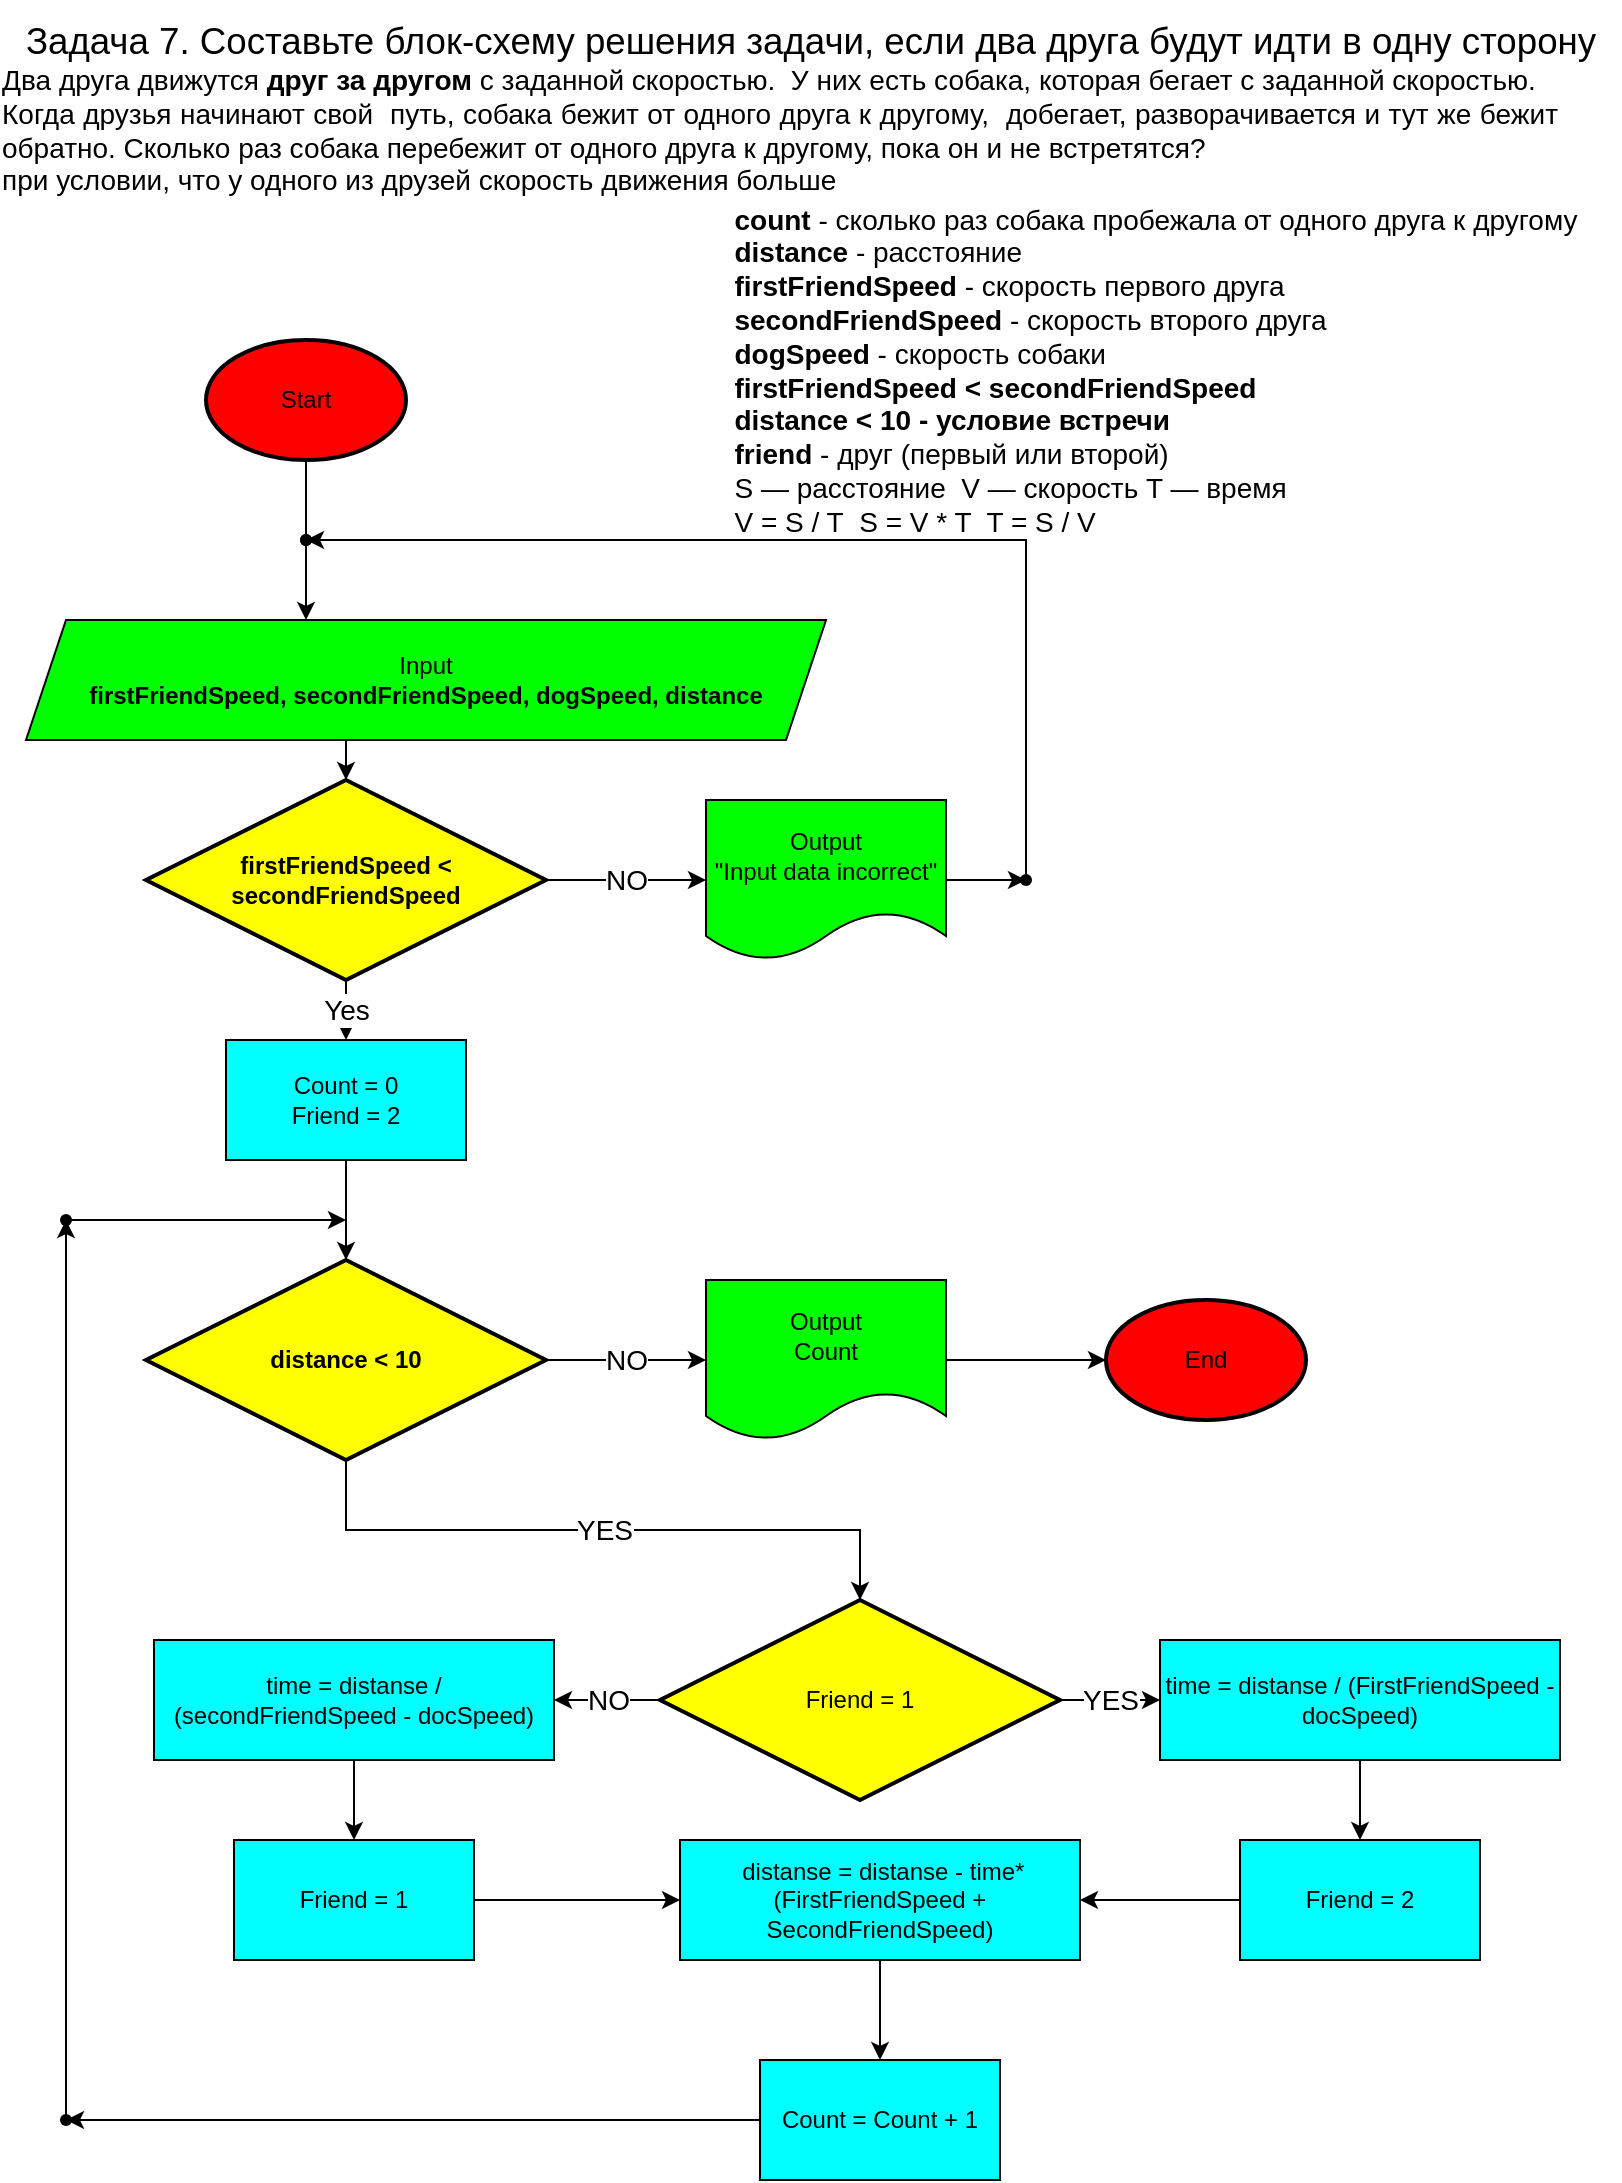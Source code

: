 <mxfile version="20.2.0" type="github">
  <diagram id="C5RBs43oDa-KdzZeNtuy" name="Page-1">
    <mxGraphModel dx="1088" dy="641" grid="1" gridSize="10" guides="1" tooltips="1" connect="1" arrows="1" fold="1" page="1" pageScale="1" pageWidth="827" pageHeight="1169" math="1" shadow="0">
      <root>
        <mxCell id="WIyWlLk6GJQsqaUBKTNV-0" />
        <mxCell id="WIyWlLk6GJQsqaUBKTNV-1" parent="WIyWlLk6GJQsqaUBKTNV-0" />
        <mxCell id="txWmI85OTP2UU9v07WUH-6" value="" style="edgeStyle=orthogonalEdgeStyle;rounded=0;orthogonalLoop=1;jettySize=auto;html=1;fontColor=#000000;startArrow=none;" parent="WIyWlLk6GJQsqaUBKTNV-1" source="VKYqEhsGUvJdusKVCXXP-11" edge="1">
          <mxGeometry relative="1" as="geometry">
            <mxPoint x="170" y="320" as="targetPoint" />
          </mxGeometry>
        </mxCell>
        <mxCell id="bkmcW2qwPOxSgzUlpzTJ-0" value="Start" style="strokeWidth=2;html=1;shape=mxgraph.flowchart.start_1;whiteSpace=wrap;fillColor=#FF0000;" parent="WIyWlLk6GJQsqaUBKTNV-1" vertex="1">
          <mxGeometry x="120" y="180" width="100" height="60" as="geometry" />
        </mxCell>
        <mxCell id="bkmcW2qwPOxSgzUlpzTJ-2" value="&lt;span dir=&quot;ltr&quot; role=&quot;presentation&quot; style=&quot;left: 120px; top: 187.532px; font-size: 18.333px; font-family: sans-serif; transform: scaleX(0.999);&quot;&gt;Задача 7. Составьте блок-схему решения задачи, если два друга будут&lt;/span&gt;&lt;span dir=&quot;ltr&quot; role=&quot;presentation&quot; style=&quot;left: 120px; top: 187.532px; font-size: 18.333px; font-family: sans-serif; transform: scaleX(0.999);&quot;&gt; идти в одну сторону&lt;/span&gt;" style="text;html=1;align=center;verticalAlign=middle;resizable=0;points=[];autosize=1;strokeColor=none;fillColor=none;" parent="WIyWlLk6GJQsqaUBKTNV-1" vertex="1">
          <mxGeometry x="17" y="10" width="810" height="40" as="geometry" />
        </mxCell>
        <mxCell id="VKYqEhsGUvJdusKVCXXP-22" value="" style="edgeStyle=orthogonalEdgeStyle;rounded=0;orthogonalLoop=1;jettySize=auto;html=1;fontFamily=Helvetica;fontSize=14;" parent="WIyWlLk6GJQsqaUBKTNV-1" source="bkmcW2qwPOxSgzUlpzTJ-5" target="VKYqEhsGUvJdusKVCXXP-14" edge="1">
          <mxGeometry relative="1" as="geometry" />
        </mxCell>
        <mxCell id="bkmcW2qwPOxSgzUlpzTJ-5" value="&lt;div&gt;Count = 0&lt;/div&gt;&lt;div&gt;Friend = 2&lt;br&gt;&lt;/div&gt;" style="rounded=0;whiteSpace=wrap;html=1;fillColor=#00FFFF;" parent="WIyWlLk6GJQsqaUBKTNV-1" vertex="1">
          <mxGeometry x="130" y="530" width="120" height="60" as="geometry" />
        </mxCell>
        <mxCell id="VKYqEhsGUvJdusKVCXXP-8" value="" style="edgeStyle=orthogonalEdgeStyle;rounded=0;orthogonalLoop=1;jettySize=auto;html=1;fontFamily=Helvetica;fontSize=14;" parent="WIyWlLk6GJQsqaUBKTNV-1" source="bkmcW2qwPOxSgzUlpzTJ-11" target="VKYqEhsGUvJdusKVCXXP-7" edge="1">
          <mxGeometry relative="1" as="geometry" />
        </mxCell>
        <mxCell id="bkmcW2qwPOxSgzUlpzTJ-11" value="&lt;div&gt;Output&lt;/div&gt;&lt;div&gt;&quot;Input data incorrect&quot;&lt;br&gt;&lt;/div&gt;" style="shape=document;whiteSpace=wrap;html=1;boundedLbl=1;fillColor=#00FF00;" parent="WIyWlLk6GJQsqaUBKTNV-1" vertex="1">
          <mxGeometry x="370" y="410" width="120" height="80" as="geometry" />
        </mxCell>
        <mxCell id="bkmcW2qwPOxSgzUlpzTJ-13" value="End" style="strokeWidth=2;html=1;shape=mxgraph.flowchart.start_1;whiteSpace=wrap;fillColor=#FF0000;" parent="WIyWlLk6GJQsqaUBKTNV-1" vertex="1">
          <mxGeometry x="570" y="660" width="100" height="60" as="geometry" />
        </mxCell>
        <mxCell id="VKYqEhsGUvJdusKVCXXP-0" value="&lt;div style=&quot;font-size: 14px;&quot; align=&quot;justify&quot;&gt;&lt;b&gt;count &lt;/b&gt;- сколько раз собака пробежала от одного друга к другому&lt;br style=&quot;font-size: 14px;&quot;&gt;&lt;b&gt;distance &lt;/b&gt;- расстояние&lt;br style=&quot;font-size: 14px;&quot;&gt;&lt;b&gt;firstFriendSpeed &lt;/b&gt;- скорость первого друга&lt;br style=&quot;font-size: 14px;&quot;&gt;&lt;b&gt;secondFriendSpeed &lt;/b&gt;- скорость второго друга&lt;br style=&quot;font-size: 14px;&quot;&gt;&lt;b&gt;dogSpeed &lt;/b&gt;- скорость собаки&lt;/div&gt;&lt;div style=&quot;font-size: 14px;&quot; align=&quot;justify&quot;&gt;&lt;b&gt;firstFriendSpeed &amp;lt; secondFriendSpeed&lt;/b&gt;&lt;/div&gt;&lt;div style=&quot;font-size: 14px;&quot; align=&quot;justify&quot;&gt;&lt;b&gt;distance &amp;lt; 10 - условие встречи&lt;br&gt;&lt;/b&gt;&lt;/div&gt;&lt;div style=&quot;font-size: 14px;&quot; align=&quot;justify&quot;&gt;&lt;b&gt;friend &lt;/b&gt;- друг (первый или второй)&lt;/div&gt;&lt;div style=&quot;font-size: 14px;&quot; align=&quot;justify&quot;&gt;S — расстояние&amp;nbsp; V — скорость T — время&lt;br style=&quot;font-size: 14px;&quot;&gt;V = S / T&amp;nbsp; S = V * T&amp;nbsp; T = S / V&lt;br style=&quot;font-size: 14px;&quot;&gt;&lt;/div&gt;" style="text;html=1;strokeColor=none;fillColor=none;align=center;verticalAlign=middle;whiteSpace=wrap;rounded=0;fontFamily=Helvetica;fontSize=14;" parent="WIyWlLk6GJQsqaUBKTNV-1" vertex="1">
          <mxGeometry x="380" y="110" width="430" height="170" as="geometry" />
        </mxCell>
        <mxCell id="VKYqEhsGUvJdusKVCXXP-1" value="&lt;div style=&quot;font-size: 14px;&quot; align=&quot;justify&quot;&gt;&lt;font style=&quot;font-size: 14px;&quot; face=&quot;Helvetica&quot;&gt;&lt;span dir=&quot;ltr&quot; role=&quot;presentation&quot; style=&quot;left: 120px; top: 187.532px; transform: scaleX(0.999);&quot;&gt;Два друга движутся &lt;b&gt;друг за другом&lt;/b&gt; с заданной скоростью.&amp;nbsp; У них есть собака, которая бегает с заданной скоростью.&lt;br&gt;&lt;/span&gt;&lt;/font&gt;&lt;/div&gt;&lt;div style=&quot;font-size: 14px;&quot;&gt;&lt;div align=&quot;justify&quot;&gt;&lt;font style=&quot;font-size: 14px;&quot; face=&quot;Helvetica&quot;&gt;&lt;span dir=&quot;ltr&quot; role=&quot;presentation&quot; style=&quot;left: 120px; top: 187.532px; transform: scaleX(0.999);&quot;&gt;Когда друзья начинают свой&amp;nbsp; путь, собака бежит от одного друга к другому,&amp;nbsp; &lt;/span&gt;&lt;span dir=&quot;ltr&quot; role=&quot;presentation&quot; style=&quot;left: 120px; top: 187.532px; transform: scaleX(0.999);&quot;&gt;добегает, разворачивается и тут же бежит обратно. &lt;/span&gt;&lt;span dir=&quot;ltr&quot; role=&quot;presentation&quot; style=&quot;left: 120px; top: 187.532px; transform: scaleX(0.999);&quot;&gt;Сколько раз собака перебежит от одного друга к другому, пока он и не встретятся?&lt;/span&gt;&lt;/font&gt;&lt;/div&gt;&lt;div align=&quot;justify&quot;&gt;&lt;font style=&quot;font-size: 14px;&quot; face=&quot;Helvetica&quot;&gt;&lt;span dir=&quot;ltr&quot; role=&quot;presentation&quot; style=&quot;left: 74.173px; top: 503.101px; transform: scaleX(1.016);&quot;&gt;при условии, что у одного из друзей скорость движения больше&lt;/span&gt;&lt;span dir=&quot;ltr&quot; role=&quot;presentation&quot; style=&quot;left: 120px; top: 187.532px; transform: scaleX(0.999);&quot;&gt;&lt;/span&gt;&lt;/font&gt;&lt;/div&gt;&lt;/div&gt;" style="text;html=1;strokeColor=none;fillColor=none;align=center;verticalAlign=middle;whiteSpace=wrap;rounded=0;" parent="WIyWlLk6GJQsqaUBKTNV-1" vertex="1">
          <mxGeometry x="17" y="40" width="780" height="70" as="geometry" />
        </mxCell>
        <mxCell id="VKYqEhsGUvJdusKVCXXP-6" value="" style="edgeStyle=orthogonalEdgeStyle;rounded=0;orthogonalLoop=1;jettySize=auto;html=1;fontFamily=Helvetica;fontSize=14;" parent="WIyWlLk6GJQsqaUBKTNV-1" target="VKYqEhsGUvJdusKVCXXP-3" edge="1">
          <mxGeometry relative="1" as="geometry">
            <mxPoint x="190" y="350" as="sourcePoint" />
            <Array as="points">
              <mxPoint x="190" y="360" />
              <mxPoint x="190" y="360" />
            </Array>
          </mxGeometry>
        </mxCell>
        <mxCell id="VKYqEhsGUvJdusKVCXXP-2" value="&lt;div&gt;Input&lt;/div&gt;&lt;div&gt;&lt;b&gt;firstFriendSpeed, &lt;/b&gt;&lt;b&gt;secondFriendSpeed, &lt;/b&gt;&lt;b&gt;dogSpeed, distance&lt;/b&gt;&lt;b&gt;&lt;br&gt;&lt;/b&gt;&lt;/div&gt;" style="shape=parallelogram;perimeter=parallelogramPerimeter;whiteSpace=wrap;html=1;fixedSize=1;fillColor=#00FF00;" parent="WIyWlLk6GJQsqaUBKTNV-1" vertex="1">
          <mxGeometry x="30" y="320" width="400" height="60" as="geometry" />
        </mxCell>
        <mxCell id="VKYqEhsGUvJdusKVCXXP-4" value="NO" style="edgeStyle=orthogonalEdgeStyle;rounded=0;orthogonalLoop=1;jettySize=auto;html=1;fontFamily=Helvetica;fontSize=14;" parent="WIyWlLk6GJQsqaUBKTNV-1" source="VKYqEhsGUvJdusKVCXXP-3" target="bkmcW2qwPOxSgzUlpzTJ-11" edge="1">
          <mxGeometry relative="1" as="geometry" />
        </mxCell>
        <mxCell id="VKYqEhsGUvJdusKVCXXP-21" value="Yes" style="edgeStyle=orthogonalEdgeStyle;rounded=0;orthogonalLoop=1;jettySize=auto;html=1;fontFamily=Helvetica;fontSize=14;" parent="WIyWlLk6GJQsqaUBKTNV-1" source="VKYqEhsGUvJdusKVCXXP-3" target="bkmcW2qwPOxSgzUlpzTJ-5" edge="1">
          <mxGeometry relative="1" as="geometry" />
        </mxCell>
        <mxCell id="VKYqEhsGUvJdusKVCXXP-3" value="&lt;b&gt;firstFriendSpeed &amp;lt; secondFriendSpeed&lt;/b&gt;" style="strokeWidth=2;html=1;shape=mxgraph.flowchart.decision;whiteSpace=wrap;labelBackgroundColor=none;fontColor=default;fillColor=#FFFF00;" parent="WIyWlLk6GJQsqaUBKTNV-1" vertex="1">
          <mxGeometry x="90" y="400" width="200" height="100" as="geometry" />
        </mxCell>
        <mxCell id="VKYqEhsGUvJdusKVCXXP-10" value="" style="edgeStyle=orthogonalEdgeStyle;rounded=0;orthogonalLoop=1;jettySize=auto;html=1;fontFamily=Helvetica;fontSize=14;" parent="WIyWlLk6GJQsqaUBKTNV-1" source="VKYqEhsGUvJdusKVCXXP-7" target="VKYqEhsGUvJdusKVCXXP-9" edge="1">
          <mxGeometry relative="1" as="geometry">
            <Array as="points">
              <mxPoint x="530" y="280" />
            </Array>
          </mxGeometry>
        </mxCell>
        <mxCell id="VKYqEhsGUvJdusKVCXXP-7" value="" style="shape=waypoint;sketch=0;size=6;pointerEvents=1;points=[];fillColor=#00FF00;resizable=0;rotatable=0;perimeter=centerPerimeter;snapToPoint=1;" parent="WIyWlLk6GJQsqaUBKTNV-1" vertex="1">
          <mxGeometry x="510" y="430" width="40" height="40" as="geometry" />
        </mxCell>
        <mxCell id="VKYqEhsGUvJdusKVCXXP-9" value="" style="shape=waypoint;sketch=0;size=6;pointerEvents=1;points=[];fillColor=#00FF00;resizable=0;rotatable=0;perimeter=centerPerimeter;snapToPoint=1;" parent="WIyWlLk6GJQsqaUBKTNV-1" vertex="1">
          <mxGeometry x="150" y="260" width="40" height="40" as="geometry" />
        </mxCell>
        <mxCell id="VKYqEhsGUvJdusKVCXXP-11" value="" style="shape=waypoint;sketch=0;size=6;pointerEvents=1;points=[];fillColor=#00FF00;resizable=0;rotatable=0;perimeter=centerPerimeter;snapToPoint=1;" parent="WIyWlLk6GJQsqaUBKTNV-1" vertex="1">
          <mxGeometry x="150" y="260" width="40" height="40" as="geometry" />
        </mxCell>
        <mxCell id="VKYqEhsGUvJdusKVCXXP-13" value="" style="edgeStyle=orthogonalEdgeStyle;rounded=0;orthogonalLoop=1;jettySize=auto;html=1;fontColor=#000000;endArrow=none;" parent="WIyWlLk6GJQsqaUBKTNV-1" source="bkmcW2qwPOxSgzUlpzTJ-0" target="VKYqEhsGUvJdusKVCXXP-11" edge="1">
          <mxGeometry relative="1" as="geometry">
            <mxPoint x="170" y="320" as="targetPoint" />
            <mxPoint x="170" y="260" as="sourcePoint" />
          </mxGeometry>
        </mxCell>
        <mxCell id="VKYqEhsGUvJdusKVCXXP-16" value="NO" style="edgeStyle=orthogonalEdgeStyle;rounded=0;orthogonalLoop=1;jettySize=auto;html=1;fontFamily=Helvetica;fontSize=14;" parent="WIyWlLk6GJQsqaUBKTNV-1" source="VKYqEhsGUvJdusKVCXXP-14" target="VKYqEhsGUvJdusKVCXXP-15" edge="1">
          <mxGeometry relative="1" as="geometry" />
        </mxCell>
        <mxCell id="VKYqEhsGUvJdusKVCXXP-26" value="YES" style="edgeStyle=orthogonalEdgeStyle;rounded=0;orthogonalLoop=1;jettySize=auto;html=1;fontFamily=Helvetica;fontSize=14;entryX=0.5;entryY=0;entryDx=0;entryDy=0;entryPerimeter=0;exitX=0.5;exitY=1;exitDx=0;exitDy=0;exitPerimeter=0;" parent="WIyWlLk6GJQsqaUBKTNV-1" source="VKYqEhsGUvJdusKVCXXP-14" target="VKYqEhsGUvJdusKVCXXP-23" edge="1">
          <mxGeometry relative="1" as="geometry">
            <mxPoint x="267" y="770.0" as="sourcePoint" />
            <mxPoint x="447" y="810.0" as="targetPoint" />
          </mxGeometry>
        </mxCell>
        <mxCell id="VKYqEhsGUvJdusKVCXXP-14" value="&lt;b&gt;distance &amp;lt; 10&lt;/b&gt;" style="strokeWidth=2;html=1;shape=mxgraph.flowchart.decision;whiteSpace=wrap;labelBackgroundColor=none;fontColor=default;fillColor=#FFFF00;" parent="WIyWlLk6GJQsqaUBKTNV-1" vertex="1">
          <mxGeometry x="90" y="640" width="200" height="100" as="geometry" />
        </mxCell>
        <mxCell id="VKYqEhsGUvJdusKVCXXP-17" value="" style="edgeStyle=orthogonalEdgeStyle;rounded=0;orthogonalLoop=1;jettySize=auto;html=1;fontFamily=Helvetica;fontSize=14;" parent="WIyWlLk6GJQsqaUBKTNV-1" source="VKYqEhsGUvJdusKVCXXP-15" target="bkmcW2qwPOxSgzUlpzTJ-13" edge="1">
          <mxGeometry relative="1" as="geometry" />
        </mxCell>
        <mxCell id="VKYqEhsGUvJdusKVCXXP-15" value="&lt;div&gt;Output&lt;/div&gt;&lt;div&gt;Count&lt;br&gt;&lt;/div&gt;" style="shape=document;whiteSpace=wrap;html=1;boundedLbl=1;fillColor=#00FF00;" parent="WIyWlLk6GJQsqaUBKTNV-1" vertex="1">
          <mxGeometry x="370" y="650" width="120" height="80" as="geometry" />
        </mxCell>
        <mxCell id="VKYqEhsGUvJdusKVCXXP-36" value="YES" style="edgeStyle=orthogonalEdgeStyle;rounded=0;orthogonalLoop=1;jettySize=auto;html=1;fontFamily=Helvetica;fontSize=14;" parent="WIyWlLk6GJQsqaUBKTNV-1" source="VKYqEhsGUvJdusKVCXXP-23" target="VKYqEhsGUvJdusKVCXXP-31" edge="1">
          <mxGeometry relative="1" as="geometry" />
        </mxCell>
        <mxCell id="VKYqEhsGUvJdusKVCXXP-37" value="NO" style="edgeStyle=orthogonalEdgeStyle;rounded=0;orthogonalLoop=1;jettySize=auto;html=1;fontFamily=Helvetica;fontSize=14;" parent="WIyWlLk6GJQsqaUBKTNV-1" source="VKYqEhsGUvJdusKVCXXP-23" target="VKYqEhsGUvJdusKVCXXP-27" edge="1">
          <mxGeometry relative="1" as="geometry" />
        </mxCell>
        <mxCell id="VKYqEhsGUvJdusKVCXXP-23" value="Friend = 1" style="strokeWidth=2;html=1;shape=mxgraph.flowchart.decision;whiteSpace=wrap;labelBackgroundColor=none;fontColor=default;fillColor=#FFFF00;" parent="WIyWlLk6GJQsqaUBKTNV-1" vertex="1">
          <mxGeometry x="347" y="810" width="200" height="100" as="geometry" />
        </mxCell>
        <mxCell id="VKYqEhsGUvJdusKVCXXP-38" value="" style="edgeStyle=orthogonalEdgeStyle;rounded=0;orthogonalLoop=1;jettySize=auto;html=1;fontFamily=Helvetica;fontSize=14;" parent="WIyWlLk6GJQsqaUBKTNV-1" source="VKYqEhsGUvJdusKVCXXP-27" target="VKYqEhsGUvJdusKVCXXP-28" edge="1">
          <mxGeometry relative="1" as="geometry" />
        </mxCell>
        <mxCell id="VKYqEhsGUvJdusKVCXXP-27" value="time = distanse / (secondFriendSpeed - docSpeed)" style="rounded=0;whiteSpace=wrap;html=1;fillColor=#00FFFF;" parent="WIyWlLk6GJQsqaUBKTNV-1" vertex="1">
          <mxGeometry x="94" y="830" width="200" height="60" as="geometry" />
        </mxCell>
        <mxCell id="VKYqEhsGUvJdusKVCXXP-40" value="" style="edgeStyle=orthogonalEdgeStyle;rounded=0;orthogonalLoop=1;jettySize=auto;html=1;fontFamily=Helvetica;fontSize=14;" parent="WIyWlLk6GJQsqaUBKTNV-1" source="VKYqEhsGUvJdusKVCXXP-28" target="VKYqEhsGUvJdusKVCXXP-34" edge="1">
          <mxGeometry relative="1" as="geometry" />
        </mxCell>
        <mxCell id="VKYqEhsGUvJdusKVCXXP-28" value="&lt;div&gt;Friend = 1&lt;br&gt;&lt;/div&gt;" style="rounded=0;whiteSpace=wrap;html=1;fillColor=#00FFFF;" parent="WIyWlLk6GJQsqaUBKTNV-1" vertex="1">
          <mxGeometry x="134" y="930" width="120" height="60" as="geometry" />
        </mxCell>
        <mxCell id="VKYqEhsGUvJdusKVCXXP-39" value="" style="edgeStyle=orthogonalEdgeStyle;rounded=0;orthogonalLoop=1;jettySize=auto;html=1;fontFamily=Helvetica;fontSize=14;" parent="WIyWlLk6GJQsqaUBKTNV-1" source="VKYqEhsGUvJdusKVCXXP-31" target="VKYqEhsGUvJdusKVCXXP-32" edge="1">
          <mxGeometry relative="1" as="geometry" />
        </mxCell>
        <mxCell id="VKYqEhsGUvJdusKVCXXP-31" value="time = distanse / (FirstFriendSpeed - docSpeed)" style="rounded=0;whiteSpace=wrap;html=1;fillColor=#00FFFF;" parent="WIyWlLk6GJQsqaUBKTNV-1" vertex="1">
          <mxGeometry x="597" y="830" width="200" height="60" as="geometry" />
        </mxCell>
        <mxCell id="VKYqEhsGUvJdusKVCXXP-41" value="" style="edgeStyle=orthogonalEdgeStyle;rounded=0;orthogonalLoop=1;jettySize=auto;html=1;fontFamily=Helvetica;fontSize=14;" parent="WIyWlLk6GJQsqaUBKTNV-1" source="VKYqEhsGUvJdusKVCXXP-32" target="VKYqEhsGUvJdusKVCXXP-34" edge="1">
          <mxGeometry relative="1" as="geometry" />
        </mxCell>
        <mxCell id="VKYqEhsGUvJdusKVCXXP-32" value="&lt;div&gt;Friend = 2&lt;br&gt;&lt;/div&gt;" style="rounded=0;whiteSpace=wrap;html=1;fillColor=#00FFFF;" parent="WIyWlLk6GJQsqaUBKTNV-1" vertex="1">
          <mxGeometry x="637" y="930" width="120" height="60" as="geometry" />
        </mxCell>
        <mxCell id="VKYqEhsGUvJdusKVCXXP-42" value="" style="edgeStyle=orthogonalEdgeStyle;rounded=0;orthogonalLoop=1;jettySize=auto;html=1;fontFamily=Helvetica;fontSize=14;" parent="WIyWlLk6GJQsqaUBKTNV-1" source="VKYqEhsGUvJdusKVCXXP-34" target="VKYqEhsGUvJdusKVCXXP-35" edge="1">
          <mxGeometry relative="1" as="geometry" />
        </mxCell>
        <mxCell id="VKYqEhsGUvJdusKVCXXP-34" value="&amp;nbsp;distanse = distanse - time* (FirstFriendSpeed + SecondFriendSpeed)" style="rounded=0;whiteSpace=wrap;html=1;fillColor=#00FFFF;" parent="WIyWlLk6GJQsqaUBKTNV-1" vertex="1">
          <mxGeometry x="357" y="930" width="200" height="60" as="geometry" />
        </mxCell>
        <mxCell id="VKYqEhsGUvJdusKVCXXP-44" value="" style="edgeStyle=orthogonalEdgeStyle;rounded=0;orthogonalLoop=1;jettySize=auto;html=1;fontFamily=Helvetica;fontSize=14;" parent="WIyWlLk6GJQsqaUBKTNV-1" source="VKYqEhsGUvJdusKVCXXP-35" target="VKYqEhsGUvJdusKVCXXP-43" edge="1">
          <mxGeometry relative="1" as="geometry" />
        </mxCell>
        <mxCell id="VKYqEhsGUvJdusKVCXXP-35" value="Count = Count + 1" style="rounded=0;whiteSpace=wrap;html=1;fillColor=#00FFFF;" parent="WIyWlLk6GJQsqaUBKTNV-1" vertex="1">
          <mxGeometry x="397" y="1040" width="120" height="60" as="geometry" />
        </mxCell>
        <mxCell id="VKYqEhsGUvJdusKVCXXP-46" value="" style="edgeStyle=orthogonalEdgeStyle;rounded=0;orthogonalLoop=1;jettySize=auto;html=1;fontFamily=Helvetica;fontSize=14;" parent="WIyWlLk6GJQsqaUBKTNV-1" source="VKYqEhsGUvJdusKVCXXP-43" target="VKYqEhsGUvJdusKVCXXP-45" edge="1">
          <mxGeometry relative="1" as="geometry" />
        </mxCell>
        <mxCell id="VKYqEhsGUvJdusKVCXXP-43" value="" style="shape=waypoint;sketch=0;size=6;pointerEvents=1;points=[];fillColor=#00FFFF;resizable=0;rotatable=0;perimeter=centerPerimeter;snapToPoint=1;rounded=0;" parent="WIyWlLk6GJQsqaUBKTNV-1" vertex="1">
          <mxGeometry x="30" y="1050" width="40" height="40" as="geometry" />
        </mxCell>
        <mxCell id="VKYqEhsGUvJdusKVCXXP-47" value="" style="edgeStyle=orthogonalEdgeStyle;rounded=0;orthogonalLoop=1;jettySize=auto;html=1;fontFamily=Helvetica;fontSize=14;" parent="WIyWlLk6GJQsqaUBKTNV-1" source="VKYqEhsGUvJdusKVCXXP-45" edge="1">
          <mxGeometry relative="1" as="geometry">
            <mxPoint x="190" y="620" as="targetPoint" />
          </mxGeometry>
        </mxCell>
        <mxCell id="VKYqEhsGUvJdusKVCXXP-45" value="" style="shape=waypoint;sketch=0;size=6;pointerEvents=1;points=[];fillColor=#00FFFF;resizable=0;rotatable=0;perimeter=centerPerimeter;snapToPoint=1;rounded=0;" parent="WIyWlLk6GJQsqaUBKTNV-1" vertex="1">
          <mxGeometry x="30" y="600" width="40" height="40" as="geometry" />
        </mxCell>
      </root>
    </mxGraphModel>
  </diagram>
</mxfile>
